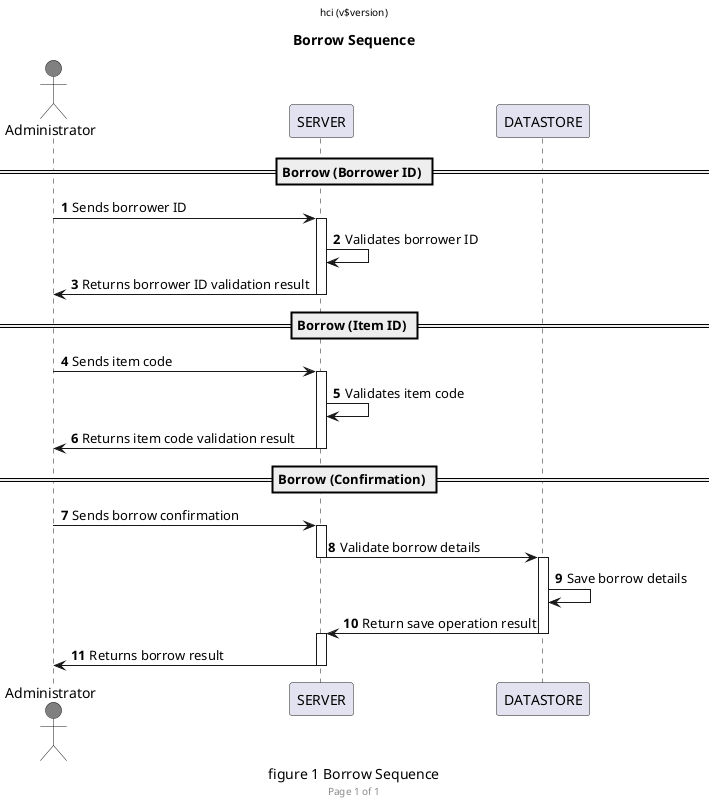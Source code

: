 ' java.exe -jar C:\Apps\bin\plantuml.jar .\diagrams\flow.puml
@startuml hci-borrow
/'  # Overview
 '  This is sequence diagram for HCI
 '
 '  ========================================
 '  To generate diagram, run this command:
 '   java.exe -jar C:\Apps\bin\plantuml.jar .\diagrams\flow.puml
'/

<style>
header {
    HorizontalAlignment center
    FontColor Black
}
</style>

!$version = 1

center header hci (v$version)
right header hci (v$version)

center footer Page %page% of %lastpage%

title Borrow Sequence

caption figure 1 Borrow Sequence

autonumber
' ----------------------------------------------------------------------
' The only difference between actor and participant is the drawing
' Steps to borrow:
' 1. Scan borrower's code (ID Card) -> Validate that borower ID is valid
' 1. Scan item code (Item QR)       ->
' 1. Confirm borrow

'actor Student #blue
actor Administrator #gray

participant SERVER
participant DATASTORE

== Borrow (Borrower ID) ==

Administrator   -> SERVER           ++  : Sends borrower ID
SERVER          -> SERVER               : Validates borrower ID
SERVER          -> Administrator    --  : Returns borrower ID validation result

== Borrow (Item ID) ==

Administrator   -> SERVER           ++  : Sends item code
SERVER          -> SERVER               : Validates item code
SERVER          -> Administrator    --  : Returns item code validation result

== Borrow (Confirmation) ==

Administrator   -> SERVER           ++  : Sends borrow confirmation
'SERVER         -> SERVER           : Validate borrow confirmation
SERVER          -> DATASTORE        --++: Validate borrow details
DATASTORE       -> DATASTORE            : Save borrow details
DATASTORE       -> SERVER           --++: Return save operation result
SERVER          -> Administrator    --  : Returns borrow result


'newpage Return
''
''== Return  ==
''
'Administrator   -> SERVER           ++  : Sends item ID
'SERVER          -> SERVER               : Validates item ID
'SERVER          -> Administrator    --  : Returns item


' SomeSystem -> SomeSystem: This is a signal to self.\nIt also demonstrates\nmultiline \ntext

' participant User
' User -> A: DoWork
' activate A

' A -> B: << createRequest >>
' activate B
' B -> C: DoWork
' activate C
' C --> B: WorkDone
' destroy C
' B --> A: RequestCreated
' deactivate B
' A -> User: Done
' deactivate A


' == Administration ==
'
' == Borrowing ==
'
' omeSystem  ->  Student         : Loan Ticket
' 'Bob     ->  Alice   : Authentication Response
' 'Bob     ->  L       : Log transaction
'
' == Returns ==

@enduml

' ########################################
' HCI RETURN
@startuml hci-return

<style>
header {
    HorizontalAlignment center
    FontColor Black
}
</style>

!$version = 1
center header hci (v$version) <font color=red>draft</font>

center footer Page %page% of %lastpage%


title Return Sequence

caption figure 1 Return Sequence

autonumber
' ----------------------------------------------------------------------
' The only difference between actor and participant is the drawing
' Steps to return:
' 1. Scan item code (Item QR)
' 1. Confirm return

actor Administrator #gray

participant SERVER
participant DATASTORE

== Return  ==

Administrator   -> SERVER           ++  : Sends item ID
SERVER          -> SERVER               : Validate item ID
SERVER          -> DATASTORE        --++: Sends validated item ID
DATASTORE       -> DATASTORE            : Update item status
DATASTORE       -> SERVER           --++: Return update result
SERVER          -> Administrator    --  : Returns return result
'SERVER          -> Administrator    --  : Returns item


@enduml


' ########################################
' Work Breakdown Structure
@startwbs hci-wbs
/'  # Overview
 '  WBS - Work Breakdown Structure for HCI
 '
 '  ========================================
 '  To generate diagram, run this command:
 '   java.exe -jar C:\Apps\bin\plantuml.jar .\diagrams\flow.puml
'/
!procedure $add_sub_tasks($count)
!log Calling add_sub_tasks function with $count.
!$i = 1
!while $i <= $count
*** Sub-Task $i
!$i = $i + 1
!endwhile
!endprocedure

* App

** B
$add_sub_tasks(3)
*** Ad-hoc Sub-Task

** R
$add_sub_tasks(1)

** I
$add_sub_tasks(2)

' -- METADATA --

center header
    HCI WBS v1
endheader

footer v1

title WBS

caption WBS

@endwbs
